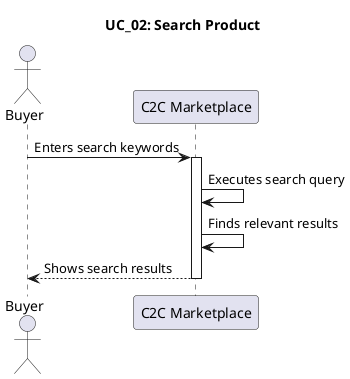 @startuml
skinparam sequenceArrowingStyle solid

actor Buyer
participant "C2C Marketplace" as System

title UC_02: Search Product

Buyer -> System: Enters search keywords
activate System

System -> System: Executes search query
System -> System: Finds relevant results

System --> Buyer: Shows search results
deactivate System

@enduml